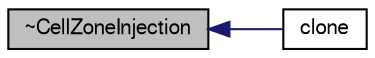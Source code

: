 digraph "~CellZoneInjection"
{
  bgcolor="transparent";
  edge [fontname="FreeSans",fontsize="10",labelfontname="FreeSans",labelfontsize="10"];
  node [fontname="FreeSans",fontsize="10",shape=record];
  rankdir="LR";
  Node5 [label="~CellZoneInjection",height=0.2,width=0.4,color="black", fillcolor="grey75", style="filled", fontcolor="black"];
  Node5 -> Node6 [dir="back",color="midnightblue",fontsize="10",style="solid",fontname="FreeSans"];
  Node6 [label="clone",height=0.2,width=0.4,color="black",URL="$a24050.html#ac6d7055f88f8ceb366a9f64d3ba635e0",tooltip="Construct and return a clone. "];
}
